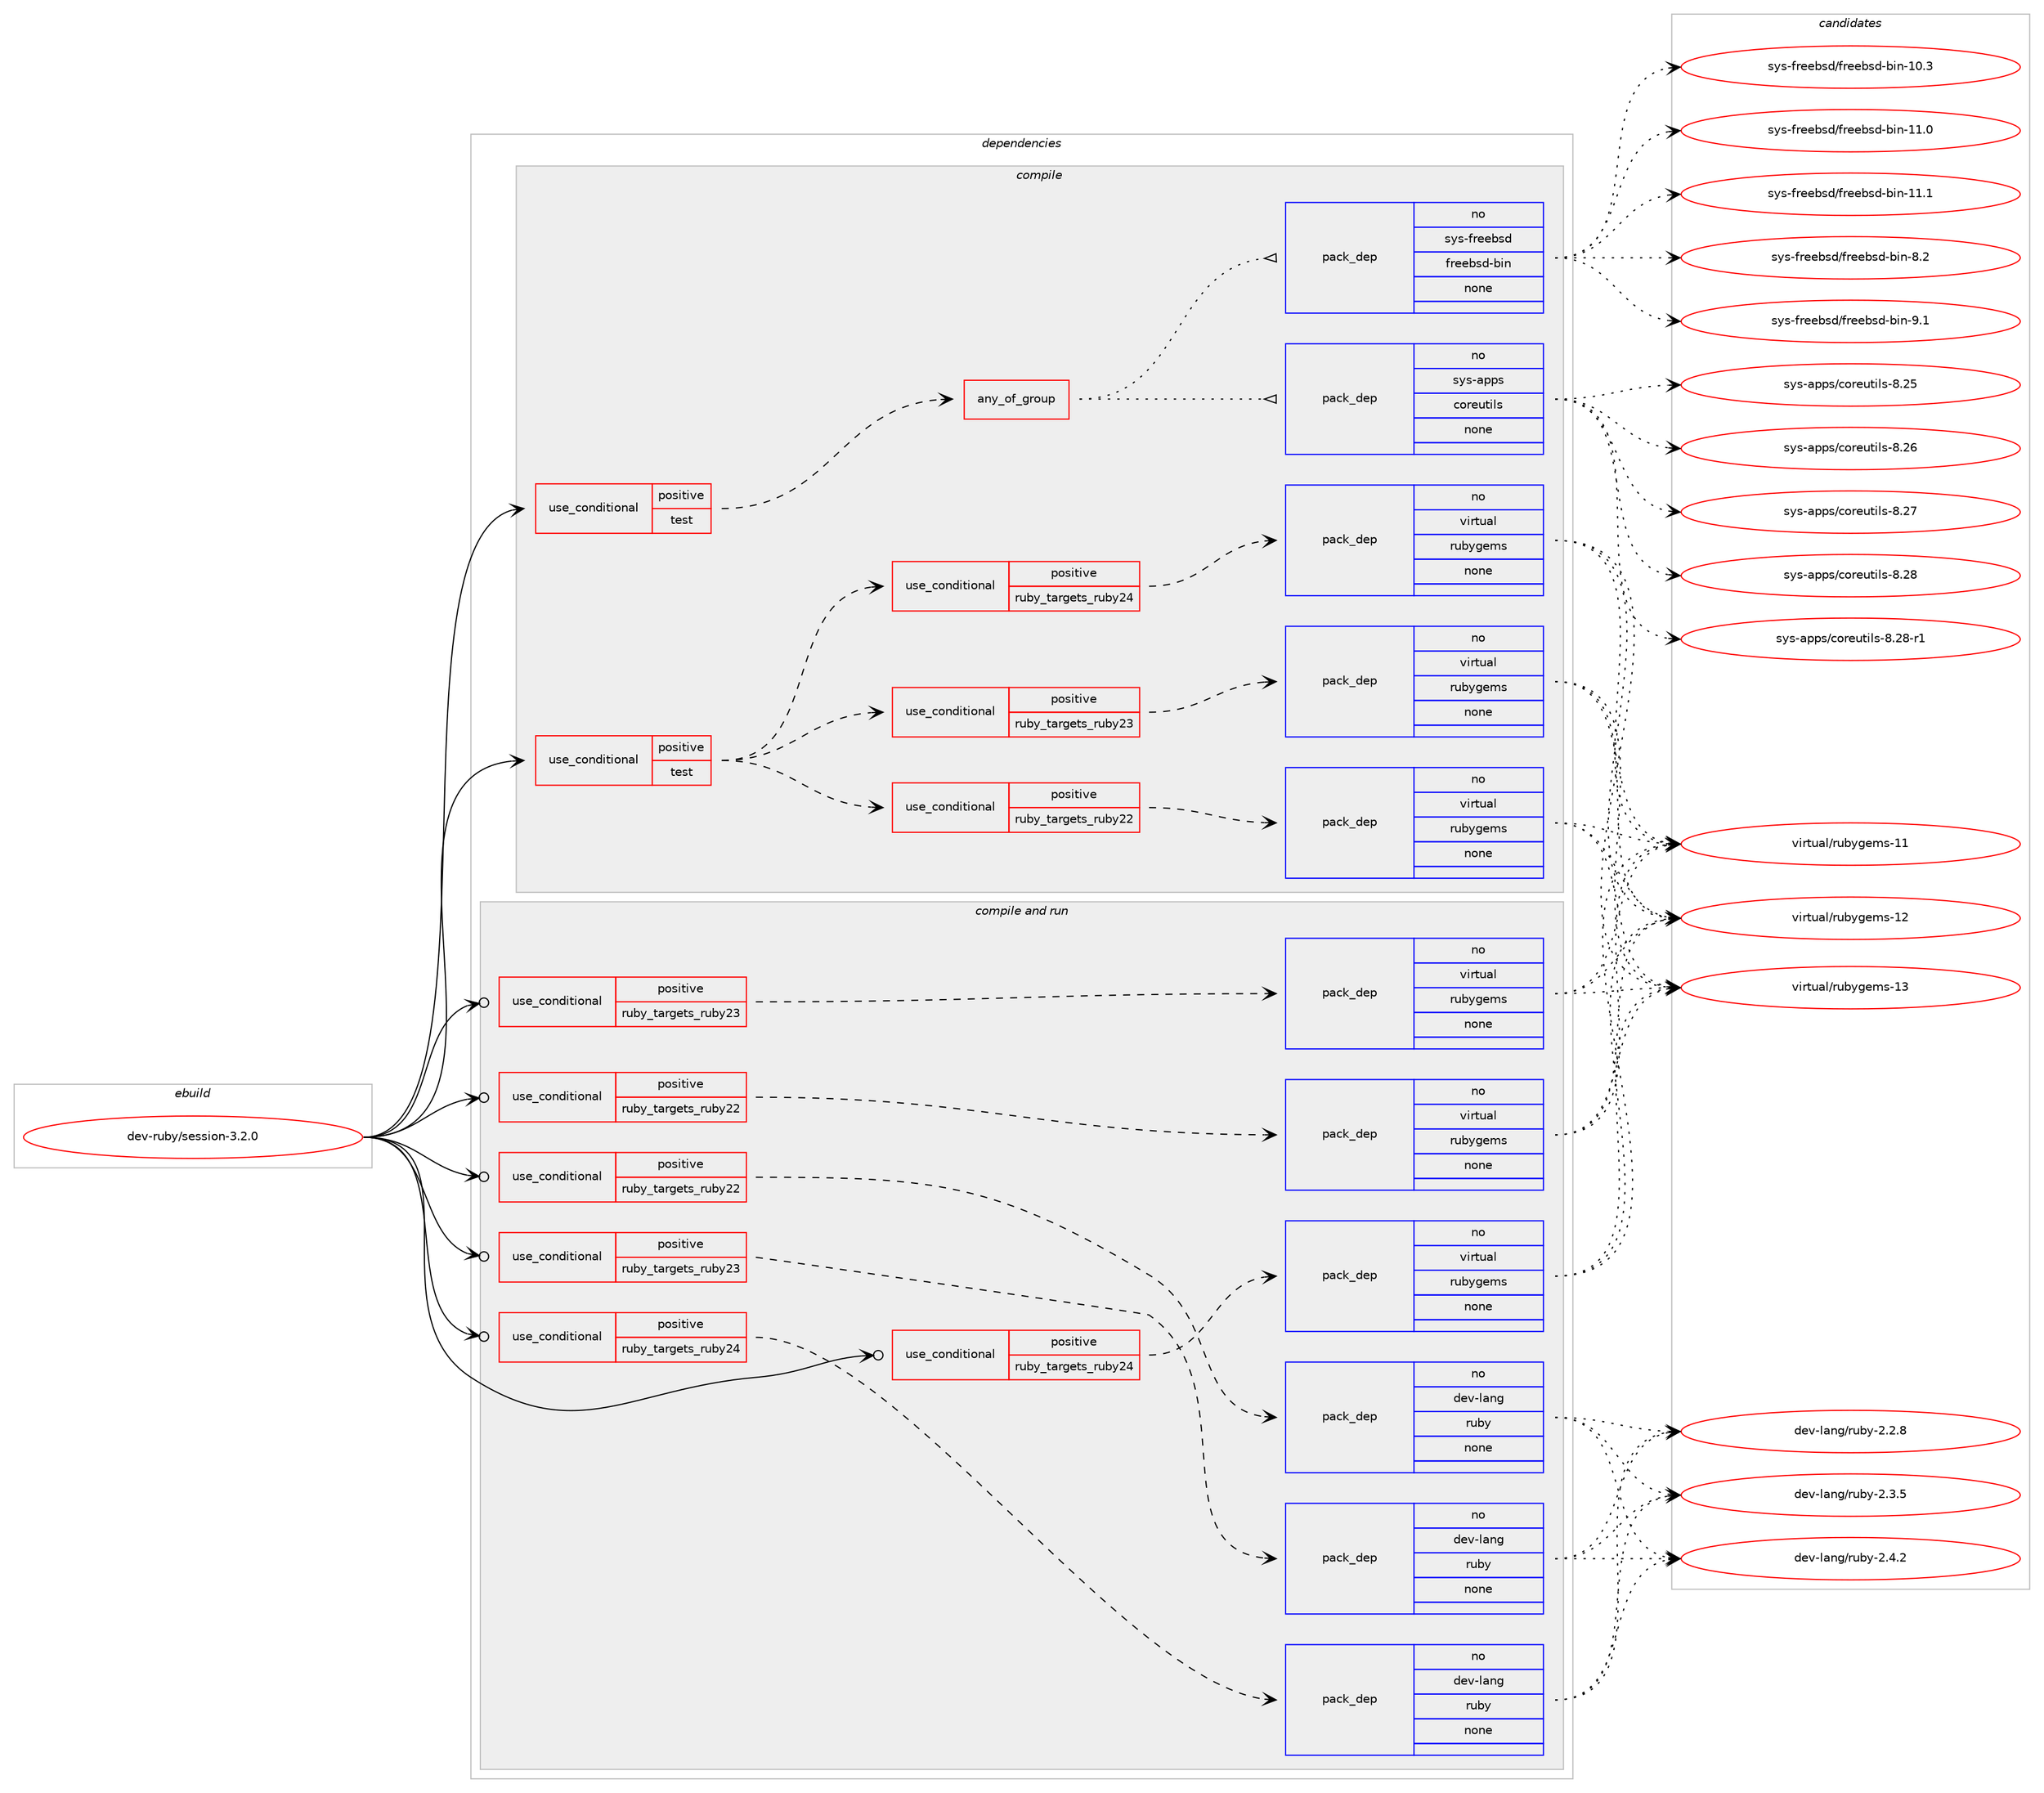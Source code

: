 digraph prolog {

# *************
# Graph options
# *************

newrank=true;
concentrate=true;
compound=true;
graph [rankdir=LR,fontname=Helvetica,fontsize=10,ranksep=1.5];#, ranksep=2.5, nodesep=0.2];
edge  [arrowhead=vee];
node  [fontname=Helvetica,fontsize=10];

# **********
# The ebuild
# **********

subgraph cluster_leftcol {
color=gray;
rank=same;
label=<<i>ebuild</i>>;
id [label="dev-ruby/session-3.2.0", color=red, width=4, href="../dev-ruby/session-3.2.0.svg"];
}

# ****************
# The dependencies
# ****************

subgraph cluster_midcol {
color=gray;
label=<<i>dependencies</i>>;
subgraph cluster_compile {
fillcolor="#eeeeee";
style=filled;
label=<<i>compile</i>>;
subgraph cond72965 {
dependency270768 [label=<<TABLE BORDER="0" CELLBORDER="1" CELLSPACING="0" CELLPADDING="4"><TR><TD ROWSPAN="3" CELLPADDING="10">use_conditional</TD></TR><TR><TD>positive</TD></TR><TR><TD>test</TD></TR></TABLE>>, shape=none, color=red];
subgraph any4069 {
dependency270769 [label=<<TABLE BORDER="0" CELLBORDER="1" CELLSPACING="0" CELLPADDING="4"><TR><TD CELLPADDING="10">any_of_group</TD></TR></TABLE>>, shape=none, color=red];subgraph pack193688 {
dependency270770 [label=<<TABLE BORDER="0" CELLBORDER="1" CELLSPACING="0" CELLPADDING="4" WIDTH="220"><TR><TD ROWSPAN="6" CELLPADDING="30">pack_dep</TD></TR><TR><TD WIDTH="110">no</TD></TR><TR><TD>sys-apps</TD></TR><TR><TD>coreutils</TD></TR><TR><TD>none</TD></TR><TR><TD></TD></TR></TABLE>>, shape=none, color=blue];
}
dependency270769:e -> dependency270770:w [weight=20,style="dotted",arrowhead="oinv"];
subgraph pack193689 {
dependency270771 [label=<<TABLE BORDER="0" CELLBORDER="1" CELLSPACING="0" CELLPADDING="4" WIDTH="220"><TR><TD ROWSPAN="6" CELLPADDING="30">pack_dep</TD></TR><TR><TD WIDTH="110">no</TD></TR><TR><TD>sys-freebsd</TD></TR><TR><TD>freebsd-bin</TD></TR><TR><TD>none</TD></TR><TR><TD></TD></TR></TABLE>>, shape=none, color=blue];
}
dependency270769:e -> dependency270771:w [weight=20,style="dotted",arrowhead="oinv"];
}
dependency270768:e -> dependency270769:w [weight=20,style="dashed",arrowhead="vee"];
}
id:e -> dependency270768:w [weight=20,style="solid",arrowhead="vee"];
subgraph cond72966 {
dependency270772 [label=<<TABLE BORDER="0" CELLBORDER="1" CELLSPACING="0" CELLPADDING="4"><TR><TD ROWSPAN="3" CELLPADDING="10">use_conditional</TD></TR><TR><TD>positive</TD></TR><TR><TD>test</TD></TR></TABLE>>, shape=none, color=red];
subgraph cond72967 {
dependency270773 [label=<<TABLE BORDER="0" CELLBORDER="1" CELLSPACING="0" CELLPADDING="4"><TR><TD ROWSPAN="3" CELLPADDING="10">use_conditional</TD></TR><TR><TD>positive</TD></TR><TR><TD>ruby_targets_ruby22</TD></TR></TABLE>>, shape=none, color=red];
subgraph pack193690 {
dependency270774 [label=<<TABLE BORDER="0" CELLBORDER="1" CELLSPACING="0" CELLPADDING="4" WIDTH="220"><TR><TD ROWSPAN="6" CELLPADDING="30">pack_dep</TD></TR><TR><TD WIDTH="110">no</TD></TR><TR><TD>virtual</TD></TR><TR><TD>rubygems</TD></TR><TR><TD>none</TD></TR><TR><TD></TD></TR></TABLE>>, shape=none, color=blue];
}
dependency270773:e -> dependency270774:w [weight=20,style="dashed",arrowhead="vee"];
}
dependency270772:e -> dependency270773:w [weight=20,style="dashed",arrowhead="vee"];
subgraph cond72968 {
dependency270775 [label=<<TABLE BORDER="0" CELLBORDER="1" CELLSPACING="0" CELLPADDING="4"><TR><TD ROWSPAN="3" CELLPADDING="10">use_conditional</TD></TR><TR><TD>positive</TD></TR><TR><TD>ruby_targets_ruby23</TD></TR></TABLE>>, shape=none, color=red];
subgraph pack193691 {
dependency270776 [label=<<TABLE BORDER="0" CELLBORDER="1" CELLSPACING="0" CELLPADDING="4" WIDTH="220"><TR><TD ROWSPAN="6" CELLPADDING="30">pack_dep</TD></TR><TR><TD WIDTH="110">no</TD></TR><TR><TD>virtual</TD></TR><TR><TD>rubygems</TD></TR><TR><TD>none</TD></TR><TR><TD></TD></TR></TABLE>>, shape=none, color=blue];
}
dependency270775:e -> dependency270776:w [weight=20,style="dashed",arrowhead="vee"];
}
dependency270772:e -> dependency270775:w [weight=20,style="dashed",arrowhead="vee"];
subgraph cond72969 {
dependency270777 [label=<<TABLE BORDER="0" CELLBORDER="1" CELLSPACING="0" CELLPADDING="4"><TR><TD ROWSPAN="3" CELLPADDING="10">use_conditional</TD></TR><TR><TD>positive</TD></TR><TR><TD>ruby_targets_ruby24</TD></TR></TABLE>>, shape=none, color=red];
subgraph pack193692 {
dependency270778 [label=<<TABLE BORDER="0" CELLBORDER="1" CELLSPACING="0" CELLPADDING="4" WIDTH="220"><TR><TD ROWSPAN="6" CELLPADDING="30">pack_dep</TD></TR><TR><TD WIDTH="110">no</TD></TR><TR><TD>virtual</TD></TR><TR><TD>rubygems</TD></TR><TR><TD>none</TD></TR><TR><TD></TD></TR></TABLE>>, shape=none, color=blue];
}
dependency270777:e -> dependency270778:w [weight=20,style="dashed",arrowhead="vee"];
}
dependency270772:e -> dependency270777:w [weight=20,style="dashed",arrowhead="vee"];
}
id:e -> dependency270772:w [weight=20,style="solid",arrowhead="vee"];
}
subgraph cluster_compileandrun {
fillcolor="#eeeeee";
style=filled;
label=<<i>compile and run</i>>;
subgraph cond72970 {
dependency270779 [label=<<TABLE BORDER="0" CELLBORDER="1" CELLSPACING="0" CELLPADDING="4"><TR><TD ROWSPAN="3" CELLPADDING="10">use_conditional</TD></TR><TR><TD>positive</TD></TR><TR><TD>ruby_targets_ruby22</TD></TR></TABLE>>, shape=none, color=red];
subgraph pack193693 {
dependency270780 [label=<<TABLE BORDER="0" CELLBORDER="1" CELLSPACING="0" CELLPADDING="4" WIDTH="220"><TR><TD ROWSPAN="6" CELLPADDING="30">pack_dep</TD></TR><TR><TD WIDTH="110">no</TD></TR><TR><TD>dev-lang</TD></TR><TR><TD>ruby</TD></TR><TR><TD>none</TD></TR><TR><TD></TD></TR></TABLE>>, shape=none, color=blue];
}
dependency270779:e -> dependency270780:w [weight=20,style="dashed",arrowhead="vee"];
}
id:e -> dependency270779:w [weight=20,style="solid",arrowhead="odotvee"];
subgraph cond72971 {
dependency270781 [label=<<TABLE BORDER="0" CELLBORDER="1" CELLSPACING="0" CELLPADDING="4"><TR><TD ROWSPAN="3" CELLPADDING="10">use_conditional</TD></TR><TR><TD>positive</TD></TR><TR><TD>ruby_targets_ruby22</TD></TR></TABLE>>, shape=none, color=red];
subgraph pack193694 {
dependency270782 [label=<<TABLE BORDER="0" CELLBORDER="1" CELLSPACING="0" CELLPADDING="4" WIDTH="220"><TR><TD ROWSPAN="6" CELLPADDING="30">pack_dep</TD></TR><TR><TD WIDTH="110">no</TD></TR><TR><TD>virtual</TD></TR><TR><TD>rubygems</TD></TR><TR><TD>none</TD></TR><TR><TD></TD></TR></TABLE>>, shape=none, color=blue];
}
dependency270781:e -> dependency270782:w [weight=20,style="dashed",arrowhead="vee"];
}
id:e -> dependency270781:w [weight=20,style="solid",arrowhead="odotvee"];
subgraph cond72972 {
dependency270783 [label=<<TABLE BORDER="0" CELLBORDER="1" CELLSPACING="0" CELLPADDING="4"><TR><TD ROWSPAN="3" CELLPADDING="10">use_conditional</TD></TR><TR><TD>positive</TD></TR><TR><TD>ruby_targets_ruby23</TD></TR></TABLE>>, shape=none, color=red];
subgraph pack193695 {
dependency270784 [label=<<TABLE BORDER="0" CELLBORDER="1" CELLSPACING="0" CELLPADDING="4" WIDTH="220"><TR><TD ROWSPAN="6" CELLPADDING="30">pack_dep</TD></TR><TR><TD WIDTH="110">no</TD></TR><TR><TD>dev-lang</TD></TR><TR><TD>ruby</TD></TR><TR><TD>none</TD></TR><TR><TD></TD></TR></TABLE>>, shape=none, color=blue];
}
dependency270783:e -> dependency270784:w [weight=20,style="dashed",arrowhead="vee"];
}
id:e -> dependency270783:w [weight=20,style="solid",arrowhead="odotvee"];
subgraph cond72973 {
dependency270785 [label=<<TABLE BORDER="0" CELLBORDER="1" CELLSPACING="0" CELLPADDING="4"><TR><TD ROWSPAN="3" CELLPADDING="10">use_conditional</TD></TR><TR><TD>positive</TD></TR><TR><TD>ruby_targets_ruby23</TD></TR></TABLE>>, shape=none, color=red];
subgraph pack193696 {
dependency270786 [label=<<TABLE BORDER="0" CELLBORDER="1" CELLSPACING="0" CELLPADDING="4" WIDTH="220"><TR><TD ROWSPAN="6" CELLPADDING="30">pack_dep</TD></TR><TR><TD WIDTH="110">no</TD></TR><TR><TD>virtual</TD></TR><TR><TD>rubygems</TD></TR><TR><TD>none</TD></TR><TR><TD></TD></TR></TABLE>>, shape=none, color=blue];
}
dependency270785:e -> dependency270786:w [weight=20,style="dashed",arrowhead="vee"];
}
id:e -> dependency270785:w [weight=20,style="solid",arrowhead="odotvee"];
subgraph cond72974 {
dependency270787 [label=<<TABLE BORDER="0" CELLBORDER="1" CELLSPACING="0" CELLPADDING="4"><TR><TD ROWSPAN="3" CELLPADDING="10">use_conditional</TD></TR><TR><TD>positive</TD></TR><TR><TD>ruby_targets_ruby24</TD></TR></TABLE>>, shape=none, color=red];
subgraph pack193697 {
dependency270788 [label=<<TABLE BORDER="0" CELLBORDER="1" CELLSPACING="0" CELLPADDING="4" WIDTH="220"><TR><TD ROWSPAN="6" CELLPADDING="30">pack_dep</TD></TR><TR><TD WIDTH="110">no</TD></TR><TR><TD>dev-lang</TD></TR><TR><TD>ruby</TD></TR><TR><TD>none</TD></TR><TR><TD></TD></TR></TABLE>>, shape=none, color=blue];
}
dependency270787:e -> dependency270788:w [weight=20,style="dashed",arrowhead="vee"];
}
id:e -> dependency270787:w [weight=20,style="solid",arrowhead="odotvee"];
subgraph cond72975 {
dependency270789 [label=<<TABLE BORDER="0" CELLBORDER="1" CELLSPACING="0" CELLPADDING="4"><TR><TD ROWSPAN="3" CELLPADDING="10">use_conditional</TD></TR><TR><TD>positive</TD></TR><TR><TD>ruby_targets_ruby24</TD></TR></TABLE>>, shape=none, color=red];
subgraph pack193698 {
dependency270790 [label=<<TABLE BORDER="0" CELLBORDER="1" CELLSPACING="0" CELLPADDING="4" WIDTH="220"><TR><TD ROWSPAN="6" CELLPADDING="30">pack_dep</TD></TR><TR><TD WIDTH="110">no</TD></TR><TR><TD>virtual</TD></TR><TR><TD>rubygems</TD></TR><TR><TD>none</TD></TR><TR><TD></TD></TR></TABLE>>, shape=none, color=blue];
}
dependency270789:e -> dependency270790:w [weight=20,style="dashed",arrowhead="vee"];
}
id:e -> dependency270789:w [weight=20,style="solid",arrowhead="odotvee"];
}
subgraph cluster_run {
fillcolor="#eeeeee";
style=filled;
label=<<i>run</i>>;
}
}

# **************
# The candidates
# **************

subgraph cluster_choices {
rank=same;
color=gray;
label=<<i>candidates</i>>;

subgraph choice193688 {
color=black;
nodesep=1;
choice115121115459711211211547991111141011171161051081154556465053 [label="sys-apps/coreutils-8.25", color=red, width=4,href="../sys-apps/coreutils-8.25.svg"];
choice115121115459711211211547991111141011171161051081154556465054 [label="sys-apps/coreutils-8.26", color=red, width=4,href="../sys-apps/coreutils-8.26.svg"];
choice115121115459711211211547991111141011171161051081154556465055 [label="sys-apps/coreutils-8.27", color=red, width=4,href="../sys-apps/coreutils-8.27.svg"];
choice115121115459711211211547991111141011171161051081154556465056 [label="sys-apps/coreutils-8.28", color=red, width=4,href="../sys-apps/coreutils-8.28.svg"];
choice1151211154597112112115479911111410111711610510811545564650564511449 [label="sys-apps/coreutils-8.28-r1", color=red, width=4,href="../sys-apps/coreutils-8.28-r1.svg"];
dependency270770:e -> choice115121115459711211211547991111141011171161051081154556465053:w [style=dotted,weight="100"];
dependency270770:e -> choice115121115459711211211547991111141011171161051081154556465054:w [style=dotted,weight="100"];
dependency270770:e -> choice115121115459711211211547991111141011171161051081154556465055:w [style=dotted,weight="100"];
dependency270770:e -> choice115121115459711211211547991111141011171161051081154556465056:w [style=dotted,weight="100"];
dependency270770:e -> choice1151211154597112112115479911111410111711610510811545564650564511449:w [style=dotted,weight="100"];
}
subgraph choice193689 {
color=black;
nodesep=1;
choice1151211154510211410110198115100471021141011019811510045981051104549484651 [label="sys-freebsd/freebsd-bin-10.3", color=red, width=4,href="../sys-freebsd/freebsd-bin-10.3.svg"];
choice1151211154510211410110198115100471021141011019811510045981051104549494648 [label="sys-freebsd/freebsd-bin-11.0", color=red, width=4,href="../sys-freebsd/freebsd-bin-11.0.svg"];
choice1151211154510211410110198115100471021141011019811510045981051104549494649 [label="sys-freebsd/freebsd-bin-11.1", color=red, width=4,href="../sys-freebsd/freebsd-bin-11.1.svg"];
choice11512111545102114101101981151004710211410110198115100459810511045564650 [label="sys-freebsd/freebsd-bin-8.2", color=red, width=4,href="../sys-freebsd/freebsd-bin-8.2.svg"];
choice11512111545102114101101981151004710211410110198115100459810511045574649 [label="sys-freebsd/freebsd-bin-9.1", color=red, width=4,href="../sys-freebsd/freebsd-bin-9.1.svg"];
dependency270771:e -> choice1151211154510211410110198115100471021141011019811510045981051104549484651:w [style=dotted,weight="100"];
dependency270771:e -> choice1151211154510211410110198115100471021141011019811510045981051104549494648:w [style=dotted,weight="100"];
dependency270771:e -> choice1151211154510211410110198115100471021141011019811510045981051104549494649:w [style=dotted,weight="100"];
dependency270771:e -> choice11512111545102114101101981151004710211410110198115100459810511045564650:w [style=dotted,weight="100"];
dependency270771:e -> choice11512111545102114101101981151004710211410110198115100459810511045574649:w [style=dotted,weight="100"];
}
subgraph choice193690 {
color=black;
nodesep=1;
choice118105114116117971084711411798121103101109115454949 [label="virtual/rubygems-11", color=red, width=4,href="../virtual/rubygems-11.svg"];
choice118105114116117971084711411798121103101109115454950 [label="virtual/rubygems-12", color=red, width=4,href="../virtual/rubygems-12.svg"];
choice118105114116117971084711411798121103101109115454951 [label="virtual/rubygems-13", color=red, width=4,href="../virtual/rubygems-13.svg"];
dependency270774:e -> choice118105114116117971084711411798121103101109115454949:w [style=dotted,weight="100"];
dependency270774:e -> choice118105114116117971084711411798121103101109115454950:w [style=dotted,weight="100"];
dependency270774:e -> choice118105114116117971084711411798121103101109115454951:w [style=dotted,weight="100"];
}
subgraph choice193691 {
color=black;
nodesep=1;
choice118105114116117971084711411798121103101109115454949 [label="virtual/rubygems-11", color=red, width=4,href="../virtual/rubygems-11.svg"];
choice118105114116117971084711411798121103101109115454950 [label="virtual/rubygems-12", color=red, width=4,href="../virtual/rubygems-12.svg"];
choice118105114116117971084711411798121103101109115454951 [label="virtual/rubygems-13", color=red, width=4,href="../virtual/rubygems-13.svg"];
dependency270776:e -> choice118105114116117971084711411798121103101109115454949:w [style=dotted,weight="100"];
dependency270776:e -> choice118105114116117971084711411798121103101109115454950:w [style=dotted,weight="100"];
dependency270776:e -> choice118105114116117971084711411798121103101109115454951:w [style=dotted,weight="100"];
}
subgraph choice193692 {
color=black;
nodesep=1;
choice118105114116117971084711411798121103101109115454949 [label="virtual/rubygems-11", color=red, width=4,href="../virtual/rubygems-11.svg"];
choice118105114116117971084711411798121103101109115454950 [label="virtual/rubygems-12", color=red, width=4,href="../virtual/rubygems-12.svg"];
choice118105114116117971084711411798121103101109115454951 [label="virtual/rubygems-13", color=red, width=4,href="../virtual/rubygems-13.svg"];
dependency270778:e -> choice118105114116117971084711411798121103101109115454949:w [style=dotted,weight="100"];
dependency270778:e -> choice118105114116117971084711411798121103101109115454950:w [style=dotted,weight="100"];
dependency270778:e -> choice118105114116117971084711411798121103101109115454951:w [style=dotted,weight="100"];
}
subgraph choice193693 {
color=black;
nodesep=1;
choice10010111845108971101034711411798121455046504656 [label="dev-lang/ruby-2.2.8", color=red, width=4,href="../dev-lang/ruby-2.2.8.svg"];
choice10010111845108971101034711411798121455046514653 [label="dev-lang/ruby-2.3.5", color=red, width=4,href="../dev-lang/ruby-2.3.5.svg"];
choice10010111845108971101034711411798121455046524650 [label="dev-lang/ruby-2.4.2", color=red, width=4,href="../dev-lang/ruby-2.4.2.svg"];
dependency270780:e -> choice10010111845108971101034711411798121455046504656:w [style=dotted,weight="100"];
dependency270780:e -> choice10010111845108971101034711411798121455046514653:w [style=dotted,weight="100"];
dependency270780:e -> choice10010111845108971101034711411798121455046524650:w [style=dotted,weight="100"];
}
subgraph choice193694 {
color=black;
nodesep=1;
choice118105114116117971084711411798121103101109115454949 [label="virtual/rubygems-11", color=red, width=4,href="../virtual/rubygems-11.svg"];
choice118105114116117971084711411798121103101109115454950 [label="virtual/rubygems-12", color=red, width=4,href="../virtual/rubygems-12.svg"];
choice118105114116117971084711411798121103101109115454951 [label="virtual/rubygems-13", color=red, width=4,href="../virtual/rubygems-13.svg"];
dependency270782:e -> choice118105114116117971084711411798121103101109115454949:w [style=dotted,weight="100"];
dependency270782:e -> choice118105114116117971084711411798121103101109115454950:w [style=dotted,weight="100"];
dependency270782:e -> choice118105114116117971084711411798121103101109115454951:w [style=dotted,weight="100"];
}
subgraph choice193695 {
color=black;
nodesep=1;
choice10010111845108971101034711411798121455046504656 [label="dev-lang/ruby-2.2.8", color=red, width=4,href="../dev-lang/ruby-2.2.8.svg"];
choice10010111845108971101034711411798121455046514653 [label="dev-lang/ruby-2.3.5", color=red, width=4,href="../dev-lang/ruby-2.3.5.svg"];
choice10010111845108971101034711411798121455046524650 [label="dev-lang/ruby-2.4.2", color=red, width=4,href="../dev-lang/ruby-2.4.2.svg"];
dependency270784:e -> choice10010111845108971101034711411798121455046504656:w [style=dotted,weight="100"];
dependency270784:e -> choice10010111845108971101034711411798121455046514653:w [style=dotted,weight="100"];
dependency270784:e -> choice10010111845108971101034711411798121455046524650:w [style=dotted,weight="100"];
}
subgraph choice193696 {
color=black;
nodesep=1;
choice118105114116117971084711411798121103101109115454949 [label="virtual/rubygems-11", color=red, width=4,href="../virtual/rubygems-11.svg"];
choice118105114116117971084711411798121103101109115454950 [label="virtual/rubygems-12", color=red, width=4,href="../virtual/rubygems-12.svg"];
choice118105114116117971084711411798121103101109115454951 [label="virtual/rubygems-13", color=red, width=4,href="../virtual/rubygems-13.svg"];
dependency270786:e -> choice118105114116117971084711411798121103101109115454949:w [style=dotted,weight="100"];
dependency270786:e -> choice118105114116117971084711411798121103101109115454950:w [style=dotted,weight="100"];
dependency270786:e -> choice118105114116117971084711411798121103101109115454951:w [style=dotted,weight="100"];
}
subgraph choice193697 {
color=black;
nodesep=1;
choice10010111845108971101034711411798121455046504656 [label="dev-lang/ruby-2.2.8", color=red, width=4,href="../dev-lang/ruby-2.2.8.svg"];
choice10010111845108971101034711411798121455046514653 [label="dev-lang/ruby-2.3.5", color=red, width=4,href="../dev-lang/ruby-2.3.5.svg"];
choice10010111845108971101034711411798121455046524650 [label="dev-lang/ruby-2.4.2", color=red, width=4,href="../dev-lang/ruby-2.4.2.svg"];
dependency270788:e -> choice10010111845108971101034711411798121455046504656:w [style=dotted,weight="100"];
dependency270788:e -> choice10010111845108971101034711411798121455046514653:w [style=dotted,weight="100"];
dependency270788:e -> choice10010111845108971101034711411798121455046524650:w [style=dotted,weight="100"];
}
subgraph choice193698 {
color=black;
nodesep=1;
choice118105114116117971084711411798121103101109115454949 [label="virtual/rubygems-11", color=red, width=4,href="../virtual/rubygems-11.svg"];
choice118105114116117971084711411798121103101109115454950 [label="virtual/rubygems-12", color=red, width=4,href="../virtual/rubygems-12.svg"];
choice118105114116117971084711411798121103101109115454951 [label="virtual/rubygems-13", color=red, width=4,href="../virtual/rubygems-13.svg"];
dependency270790:e -> choice118105114116117971084711411798121103101109115454949:w [style=dotted,weight="100"];
dependency270790:e -> choice118105114116117971084711411798121103101109115454950:w [style=dotted,weight="100"];
dependency270790:e -> choice118105114116117971084711411798121103101109115454951:w [style=dotted,weight="100"];
}
}

}
